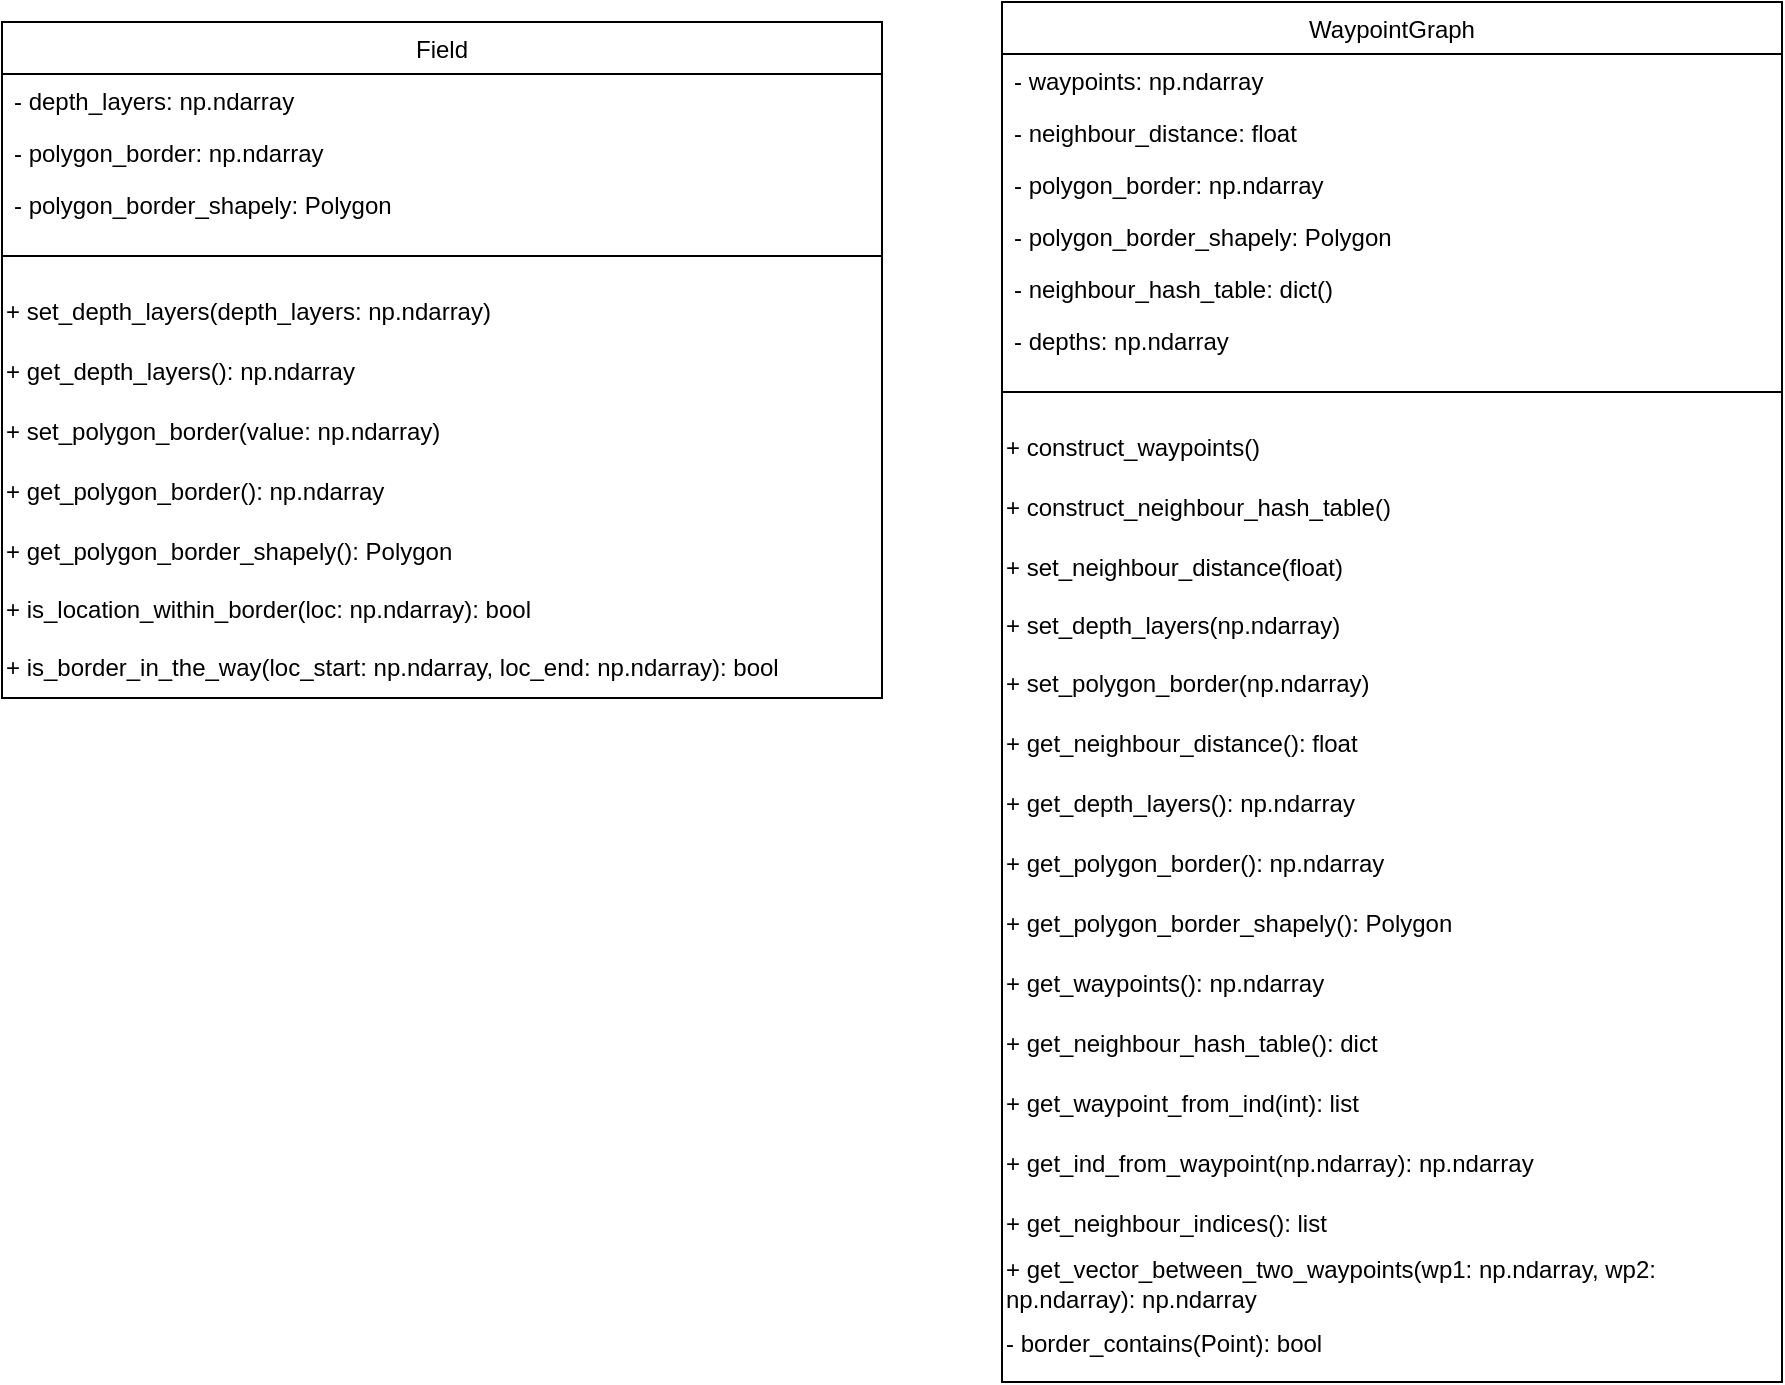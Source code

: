 <mxfile version="20.3.0" type="device"><diagram id="Rd-27PufT33L09xzSnhi" name="Page-1"><mxGraphModel dx="689" dy="967" grid="1" gridSize="10" guides="1" tooltips="1" connect="1" arrows="1" fold="1" page="1" pageScale="1" pageWidth="4681" pageHeight="3300" math="0" shadow="0"><root><mxCell id="0"/><mxCell id="1" parent="0"/><mxCell id="s9CehxP_i0C7nXbKpbnU-1" value="WaypointGraph" style="swimlane;fontStyle=0;align=center;verticalAlign=top;childLayout=stackLayout;horizontal=1;startSize=26;horizontalStack=0;resizeParent=1;resizeLast=0;collapsible=1;marginBottom=0;rounded=0;shadow=0;strokeWidth=1;" parent="1" vertex="1"><mxGeometry x="880" y="130" width="390" height="690" as="geometry"><mxRectangle x="130" y="380" width="160" height="26" as="alternateBounds"/></mxGeometry></mxCell><mxCell id="s9CehxP_i0C7nXbKpbnU-2" value="- waypoints: np.ndarray" style="text;align=left;verticalAlign=top;spacingLeft=4;spacingRight=4;overflow=hidden;rotatable=0;points=[[0,0.5],[1,0.5]];portConstraint=eastwest;rounded=0;shadow=0;html=0;" parent="s9CehxP_i0C7nXbKpbnU-1" vertex="1"><mxGeometry y="26" width="390" height="26" as="geometry"/></mxCell><mxCell id="s9CehxP_i0C7nXbKpbnU-11" value="- neighbour_distance: float" style="text;align=left;verticalAlign=top;spacingLeft=4;spacingRight=4;overflow=hidden;rotatable=0;points=[[0,0.5],[1,0.5]];portConstraint=eastwest;rounded=0;shadow=0;html=0;" parent="s9CehxP_i0C7nXbKpbnU-1" vertex="1"><mxGeometry y="52" width="390" height="26" as="geometry"/></mxCell><mxCell id="s9CehxP_i0C7nXbKpbnU-4" value="- polygon_border: np.ndarray" style="text;align=left;verticalAlign=top;spacingLeft=4;spacingRight=4;overflow=hidden;rotatable=0;points=[[0,0.5],[1,0.5]];portConstraint=eastwest;rounded=0;shadow=0;html=0;" parent="s9CehxP_i0C7nXbKpbnU-1" vertex="1"><mxGeometry y="78" width="390" height="26" as="geometry"/></mxCell><mxCell id="s9CehxP_i0C7nXbKpbnU-5" value="- polygon_border_shapely: Polygon" style="text;align=left;verticalAlign=top;spacingLeft=4;spacingRight=4;overflow=hidden;rotatable=0;points=[[0,0.5],[1,0.5]];portConstraint=eastwest;rounded=0;shadow=0;html=0;" parent="s9CehxP_i0C7nXbKpbnU-1" vertex="1"><mxGeometry y="104" width="390" height="26" as="geometry"/></mxCell><mxCell id="s9CehxP_i0C7nXbKpbnU-12" value="- neighbour_hash_table: dict()" style="text;align=left;verticalAlign=top;spacingLeft=4;spacingRight=4;overflow=hidden;rotatable=0;points=[[0,0.5],[1,0.5]];portConstraint=eastwest;rounded=0;shadow=0;html=0;" parent="s9CehxP_i0C7nXbKpbnU-1" vertex="1"><mxGeometry y="130" width="390" height="26" as="geometry"/></mxCell><mxCell id="s9CehxP_i0C7nXbKpbnU-10" value="- depths: np.ndarray" style="text;align=left;verticalAlign=top;spacingLeft=4;spacingRight=4;overflow=hidden;rotatable=0;points=[[0,0.5],[1,0.5]];portConstraint=eastwest;rounded=0;shadow=0;html=0;" parent="s9CehxP_i0C7nXbKpbnU-1" vertex="1"><mxGeometry y="156" width="390" height="26" as="geometry"/></mxCell><mxCell id="s9CehxP_i0C7nXbKpbnU-15" value="" style="line;html=1;strokeWidth=1;align=left;verticalAlign=middle;spacingTop=-1;spacingLeft=3;spacingRight=3;rotatable=0;labelPosition=right;points=[];portConstraint=eastwest;" parent="s9CehxP_i0C7nXbKpbnU-1" vertex="1"><mxGeometry y="182" width="390" height="26" as="geometry"/></mxCell><mxCell id="s9CehxP_i0C7nXbKpbnU-16" value="+ construct_waypoints()" style="text;html=1;strokeColor=none;fillColor=none;align=left;verticalAlign=middle;whiteSpace=wrap;rounded=0;" parent="s9CehxP_i0C7nXbKpbnU-1" vertex="1"><mxGeometry y="208" width="390" height="30" as="geometry"/></mxCell><mxCell id="s9CehxP_i0C7nXbKpbnU-17" value="+ construct_neighbour_hash_table()" style="text;html=1;strokeColor=none;fillColor=none;align=left;verticalAlign=middle;whiteSpace=wrap;rounded=0;" parent="s9CehxP_i0C7nXbKpbnU-1" vertex="1"><mxGeometry y="238" width="390" height="30" as="geometry"/></mxCell><mxCell id="s9CehxP_i0C7nXbKpbnU-18" value="+ set_neighbour_distance(float)" style="text;html=1;strokeColor=none;fillColor=none;align=left;verticalAlign=middle;whiteSpace=wrap;rounded=0;" parent="s9CehxP_i0C7nXbKpbnU-1" vertex="1"><mxGeometry y="268" width="390" height="30" as="geometry"/></mxCell><mxCell id="s9CehxP_i0C7nXbKpbnU-19" value="+ set_depth_layers(np.ndarray)" style="text;html=1;strokeColor=none;fillColor=none;align=left;verticalAlign=middle;whiteSpace=wrap;rounded=0;" parent="s9CehxP_i0C7nXbKpbnU-1" vertex="1"><mxGeometry y="298" width="390" height="28" as="geometry"/></mxCell><mxCell id="s9CehxP_i0C7nXbKpbnU-20" value="+ set_polygon_border(np.ndarray)" style="text;html=1;strokeColor=none;fillColor=none;align=left;verticalAlign=middle;whiteSpace=wrap;rounded=0;" parent="s9CehxP_i0C7nXbKpbnU-1" vertex="1"><mxGeometry y="326" width="390" height="30" as="geometry"/></mxCell><mxCell id="s9CehxP_i0C7nXbKpbnU-21" value="+ get_neighbour_distance(): float" style="text;html=1;strokeColor=none;fillColor=none;align=left;verticalAlign=middle;whiteSpace=wrap;rounded=0;" parent="s9CehxP_i0C7nXbKpbnU-1" vertex="1"><mxGeometry y="356" width="390" height="30" as="geometry"/></mxCell><mxCell id="s9CehxP_i0C7nXbKpbnU-22" value="+ get_depth_layers(): np.ndarray" style="text;html=1;strokeColor=none;fillColor=none;align=left;verticalAlign=middle;whiteSpace=wrap;rounded=0;" parent="s9CehxP_i0C7nXbKpbnU-1" vertex="1"><mxGeometry y="386" width="390" height="30" as="geometry"/></mxCell><mxCell id="s9CehxP_i0C7nXbKpbnU-23" value="+ get_polygon_border(): np.ndarray" style="text;html=1;strokeColor=none;fillColor=none;align=left;verticalAlign=middle;whiteSpace=wrap;rounded=0;" parent="s9CehxP_i0C7nXbKpbnU-1" vertex="1"><mxGeometry y="416" width="390" height="30" as="geometry"/></mxCell><mxCell id="s9CehxP_i0C7nXbKpbnU-24" value="+ get_polygon_border_shapely(): Polygon" style="text;html=1;strokeColor=none;fillColor=none;align=left;verticalAlign=middle;whiteSpace=wrap;rounded=0;" parent="s9CehxP_i0C7nXbKpbnU-1" vertex="1"><mxGeometry y="446" width="390" height="30" as="geometry"/></mxCell><mxCell id="s9CehxP_i0C7nXbKpbnU-25" value="+ get_waypoints(): np.ndarray" style="text;html=1;strokeColor=none;fillColor=none;align=left;verticalAlign=middle;whiteSpace=wrap;rounded=0;" parent="s9CehxP_i0C7nXbKpbnU-1" vertex="1"><mxGeometry y="476" width="390" height="30" as="geometry"/></mxCell><mxCell id="s9CehxP_i0C7nXbKpbnU-26" value="+ get_neighbour_hash_table(): dict" style="text;html=1;strokeColor=none;fillColor=none;align=left;verticalAlign=middle;whiteSpace=wrap;rounded=0;" parent="s9CehxP_i0C7nXbKpbnU-1" vertex="1"><mxGeometry y="506" width="390" height="30" as="geometry"/></mxCell><mxCell id="s9CehxP_i0C7nXbKpbnU-27" value="+ get_waypoint_from_ind(int): list" style="text;html=1;strokeColor=none;fillColor=none;align=left;verticalAlign=middle;whiteSpace=wrap;rounded=0;" parent="s9CehxP_i0C7nXbKpbnU-1" vertex="1"><mxGeometry y="536" width="390" height="30" as="geometry"/></mxCell><mxCell id="s9CehxP_i0C7nXbKpbnU-28" value="+ get_ind_from_waypoint(np.ndarray): np.ndarray" style="text;html=1;strokeColor=none;fillColor=none;align=left;verticalAlign=middle;whiteSpace=wrap;rounded=0;" parent="s9CehxP_i0C7nXbKpbnU-1" vertex="1"><mxGeometry y="566" width="390" height="30" as="geometry"/></mxCell><mxCell id="s9CehxP_i0C7nXbKpbnU-29" value="+ get_neighbour_indices(): list" style="text;html=1;strokeColor=none;fillColor=none;align=left;verticalAlign=middle;whiteSpace=wrap;rounded=0;" parent="s9CehxP_i0C7nXbKpbnU-1" vertex="1"><mxGeometry y="596" width="390" height="30" as="geometry"/></mxCell><mxCell id="s9CehxP_i0C7nXbKpbnU-30" value="+ get_vector_between_two_waypoints(wp1: np.ndarray, wp2: np.ndarray): np.ndarray" style="text;html=1;strokeColor=none;fillColor=none;align=left;verticalAlign=middle;whiteSpace=wrap;rounded=0;" parent="s9CehxP_i0C7nXbKpbnU-1" vertex="1"><mxGeometry y="626" width="390" height="30" as="geometry"/></mxCell><mxCell id="s9CehxP_i0C7nXbKpbnU-31" value="- border_contains(Point): bool" style="text;html=1;strokeColor=none;fillColor=none;align=left;verticalAlign=middle;whiteSpace=wrap;rounded=0;" parent="s9CehxP_i0C7nXbKpbnU-1" vertex="1"><mxGeometry y="656" width="390" height="30" as="geometry"/></mxCell><mxCell id="PDTXL5rq2KZllu1WgMOh-2" value="Field" style="swimlane;fontStyle=0;align=center;verticalAlign=top;childLayout=stackLayout;horizontal=1;startSize=26;horizontalStack=0;resizeParent=1;resizeLast=0;collapsible=1;marginBottom=0;rounded=0;shadow=0;strokeWidth=1;" vertex="1" parent="1"><mxGeometry x="380" y="140" width="440" height="338" as="geometry"><mxRectangle x="130" y="380" width="160" height="26" as="alternateBounds"/></mxGeometry></mxCell><mxCell id="PDTXL5rq2KZllu1WgMOh-27" value="- depth_layers: np.ndarray" style="text;align=left;verticalAlign=top;spacingLeft=4;spacingRight=4;overflow=hidden;rotatable=0;points=[[0,0.5],[1,0.5]];portConstraint=eastwest;rounded=0;shadow=0;html=0;" vertex="1" parent="PDTXL5rq2KZllu1WgMOh-2"><mxGeometry y="26" width="440" height="26" as="geometry"/></mxCell><mxCell id="PDTXL5rq2KZllu1WgMOh-3" value="- polygon_border: np.ndarray" style="text;align=left;verticalAlign=top;spacingLeft=4;spacingRight=4;overflow=hidden;rotatable=0;points=[[0,0.5],[1,0.5]];portConstraint=eastwest;rounded=0;shadow=0;html=0;" vertex="1" parent="PDTXL5rq2KZllu1WgMOh-2"><mxGeometry y="52" width="440" height="26" as="geometry"/></mxCell><mxCell id="PDTXL5rq2KZllu1WgMOh-4" value="- polygon_border_shapely: Polygon" style="text;align=left;verticalAlign=top;spacingLeft=4;spacingRight=4;overflow=hidden;rotatable=0;points=[[0,0.5],[1,0.5]];portConstraint=eastwest;rounded=0;shadow=0;html=0;" vertex="1" parent="PDTXL5rq2KZllu1WgMOh-2"><mxGeometry y="78" width="440" height="26" as="geometry"/></mxCell><mxCell id="PDTXL5rq2KZllu1WgMOh-9" value="" style="line;html=1;strokeWidth=1;align=left;verticalAlign=middle;spacingTop=-1;spacingLeft=3;spacingRight=3;rotatable=0;labelPosition=right;points=[];portConstraint=eastwest;" vertex="1" parent="PDTXL5rq2KZllu1WgMOh-2"><mxGeometry y="104" width="440" height="26" as="geometry"/></mxCell><mxCell id="PDTXL5rq2KZllu1WgMOh-28" value="+ set_depth_layers(depth_layers: np.ndarray)" style="text;html=1;strokeColor=none;fillColor=none;align=left;verticalAlign=middle;whiteSpace=wrap;rounded=0;" vertex="1" parent="PDTXL5rq2KZllu1WgMOh-2"><mxGeometry y="130" width="440" height="30" as="geometry"/></mxCell><mxCell id="PDTXL5rq2KZllu1WgMOh-29" value="+ get_depth_layers(): np.ndarray" style="text;html=1;strokeColor=none;fillColor=none;align=left;verticalAlign=middle;whiteSpace=wrap;rounded=0;" vertex="1" parent="PDTXL5rq2KZllu1WgMOh-2"><mxGeometry y="160" width="440" height="30" as="geometry"/></mxCell><mxCell id="PDTXL5rq2KZllu1WgMOh-10" value="+ set_polygon_border(value: np.ndarray)" style="text;html=1;strokeColor=none;fillColor=none;align=left;verticalAlign=middle;whiteSpace=wrap;rounded=0;" vertex="1" parent="PDTXL5rq2KZllu1WgMOh-2"><mxGeometry y="190" width="440" height="30" as="geometry"/></mxCell><mxCell id="PDTXL5rq2KZllu1WgMOh-11" value="+ get_polygon_border(): np.ndarray" style="text;html=1;strokeColor=none;fillColor=none;align=left;verticalAlign=middle;whiteSpace=wrap;rounded=0;" vertex="1" parent="PDTXL5rq2KZllu1WgMOh-2"><mxGeometry y="220" width="440" height="30" as="geometry"/></mxCell><mxCell id="PDTXL5rq2KZllu1WgMOh-12" value="+ get_polygon_border_shapely(): Polygon" style="text;html=1;strokeColor=none;fillColor=none;align=left;verticalAlign=middle;whiteSpace=wrap;rounded=0;" vertex="1" parent="PDTXL5rq2KZllu1WgMOh-2"><mxGeometry y="250" width="440" height="30" as="geometry"/></mxCell><mxCell id="PDTXL5rq2KZllu1WgMOh-13" value="+ is_location_within_border(loc: np.ndarray): bool" style="text;html=1;strokeColor=none;fillColor=none;align=left;verticalAlign=middle;whiteSpace=wrap;rounded=0;" vertex="1" parent="PDTXL5rq2KZllu1WgMOh-2"><mxGeometry y="280" width="440" height="28" as="geometry"/></mxCell><mxCell id="PDTXL5rq2KZllu1WgMOh-14" value="+ is_border_in_the_way(loc_start: np.ndarray, loc_end: np.ndarray): bool" style="text;html=1;strokeColor=none;fillColor=none;align=left;verticalAlign=middle;whiteSpace=wrap;rounded=0;" vertex="1" parent="PDTXL5rq2KZllu1WgMOh-2"><mxGeometry y="308" width="440" height="30" as="geometry"/></mxCell></root></mxGraphModel></diagram></mxfile>